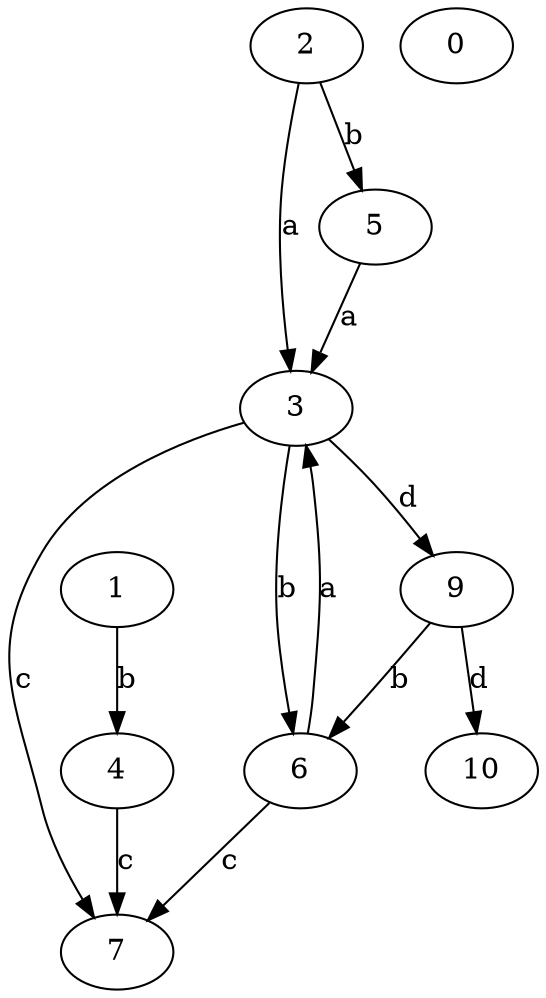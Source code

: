 strict digraph  {
2;
3;
4;
0;
5;
6;
7;
1;
9;
10;
2 -> 3  [label=a];
2 -> 5  [label=b];
3 -> 6  [label=b];
3 -> 7  [label=c];
3 -> 9  [label=d];
4 -> 7  [label=c];
5 -> 3  [label=a];
6 -> 3  [label=a];
6 -> 7  [label=c];
1 -> 4  [label=b];
9 -> 6  [label=b];
9 -> 10  [label=d];
}
